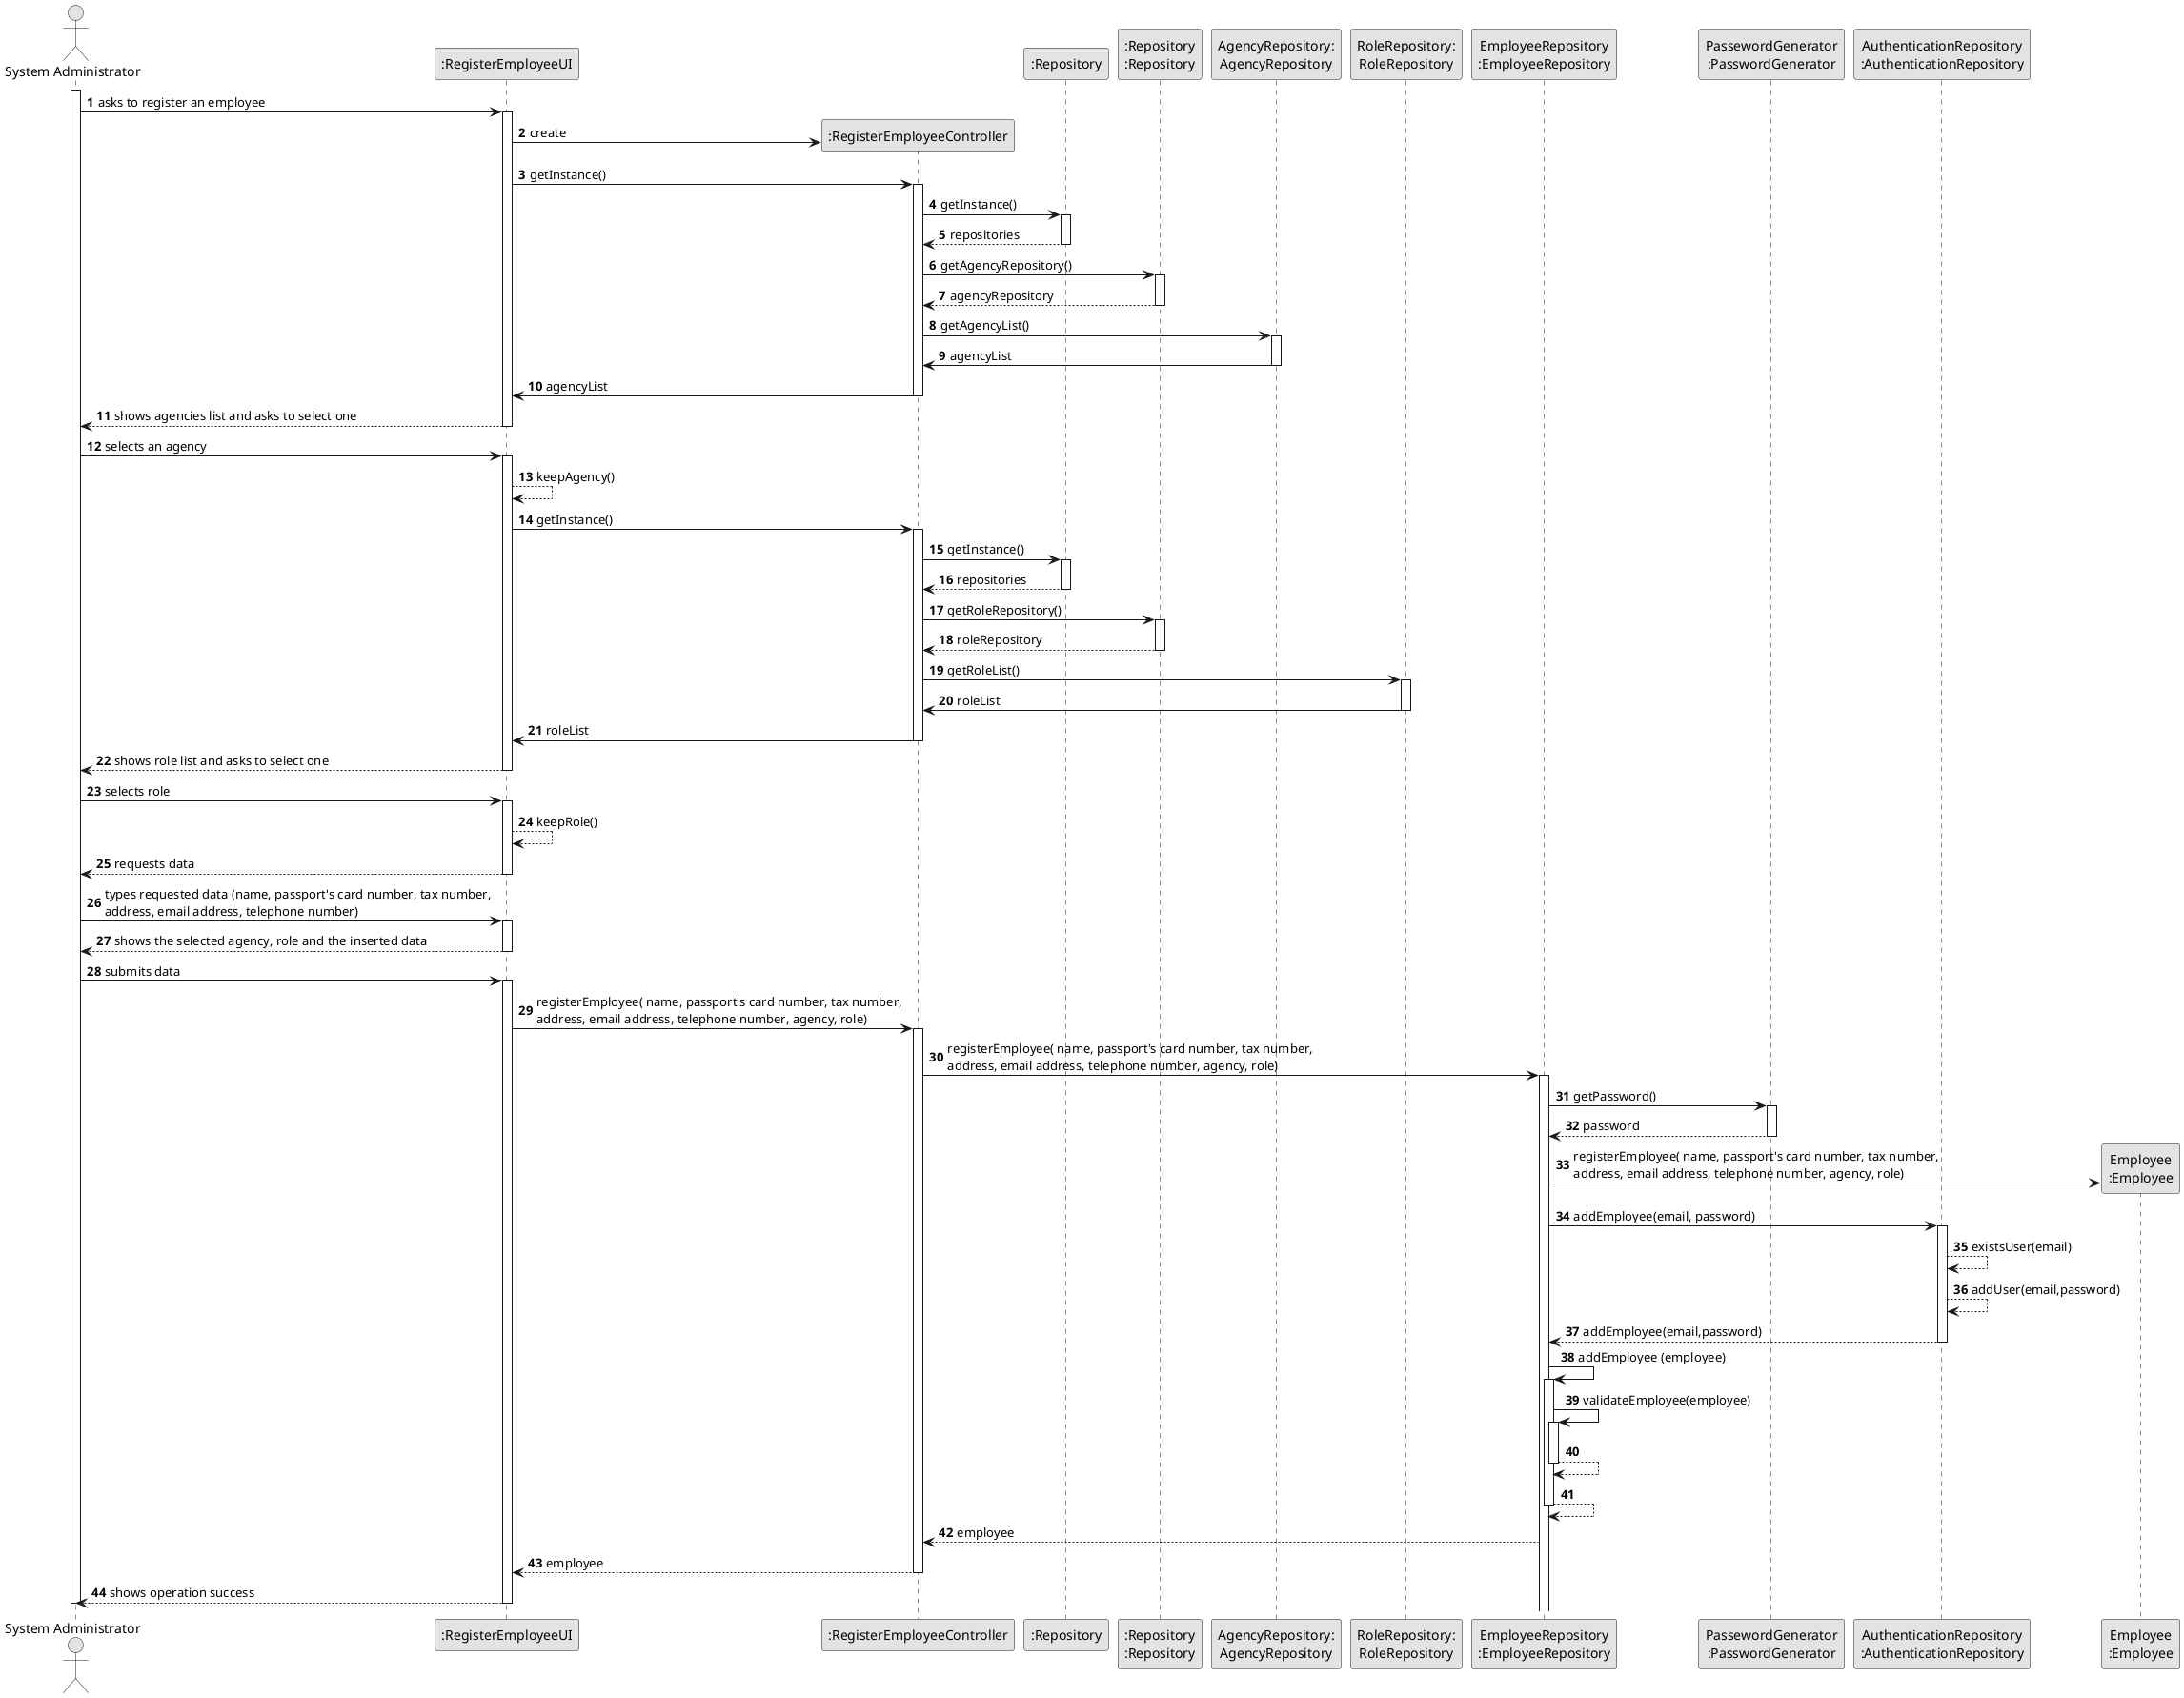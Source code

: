 @startuml
skinparam monochrome true
skinparam packageStyle rectangle
skinparam shadowing false

autonumber

'hide footbox
actor "System Administrator" as ADM
participant ":RegisterEmployeeUI" as UI
participant ":RegisterEmployeeController" as CTRL
participant ":Repository" as REP
participant ":Repository\n:Repository" as rep
participant "AgencyRepository:\nAgencyRepository" as AR
participant "RoleRepository:\nRoleRepository" as RR
participant "EmployeeRepository\n:EmployeeRepository" as EREP
participant "PassewordGenerator\n:PasswordGenerator" as PASS
participant "AuthenticationRepository\n:AuthenticationRepository" as AUREP
participant "Employee\n:Employee" as EMP

activate ADM

        ADM -> UI : asks to register an employee

        activate UI

            UI -> CTRL** : create
            UI -> CTRL: getInstance()

            activate CTRL

                CTRL -> REP: getInstance()

                activate REP

                    REP -->  CTRL : repositories
                deactivate REP

                    CTRL -> rep : getAgencyRepository()

                    activate rep

                        rep --> CTRL : agencyRepository

                    deactivate rep

                    CTRL -> AR : getAgencyList()
                activate AR

                    AR -> CTRL:  agencyList

                deactivate AR

                CTRL-> UI: agencyList

            deactivate CTRL

            UI --> ADM : shows agencies list and asks to select one

        deactivate UI

    ADM -> UI : selects an agency
    activate UI

        UI --> UI : keepAgency()
UI -> CTRL: getInstance()

            activate CTRL

                CTRL -> REP: getInstance()

                activate REP

                    REP -->  CTRL : repositories
                deactivate REP

                    CTRL -> rep : getRoleRepository()

                    activate rep

                        rep --> CTRL : roleRepository

                    deactivate rep

                    CTRL -> RR : getRoleList()
                activate RR

                    RR -> CTRL:  roleList

                deactivate RR

                CTRL-> UI: roleList

            deactivate CTRL

            UI --> ADM : shows role list and asks to select one

        deactivate UI

    deactivate UI

    ADM -> UI : selects role
    activate UI

        UI --> UI : keepRole()
        UI --> ADM : requests data

    deactivate UI

    ADM -> UI : types requested data (name, passport's card number, tax number,\naddress, email address, telephone number)

    activate UI

        UI --> ADM : shows the selected agency, role and the inserted data

    deactivate UI

    ADM -> UI : submits data

    activate UI

        UI -> CTRL : registerEmployee( name, passport's card number, tax number,\naddress, email address, telephone number, agency, role)

        activate CTRL

        CTRL -> EREP : registerEmployee( name, passport's card number, tax number,\naddress, email address, telephone number, agency, role)

        activate EREP

            EREP -> PASS : getPassword()

            activate PASS

                PASS --> EREP : password

            deactivate PASS

            EREP -> EMP** : registerEmployee( name, passport's card number, tax number,\naddress, email address, telephone number, agency, role)
            EREP -> AUREP : addEmployee(email, password)

            activate AUREP

                AUREP --> AUREP : existsUser(email)
                AUREP --> AUREP : addUser(email,password)
                AUREP --> EREP : addEmployee(email,password)
            deactivate AUREP

            EREP -> EREP: addEmployee (employee)

            activate EREP
                EREP -> EREP : validateEmployee(employee)

                activate EREP
                    EREP --> EREP
                deactivate EREP

                EREP -->  EREP
            deactivate EREP


            EREP --> CTRL : employee
            CTRL --> UI : employee

        deactivate CTRL

        UI --> ADM : shows operation success

    deactivate UI









    deactivate UI

deactivate ADM

@enduml